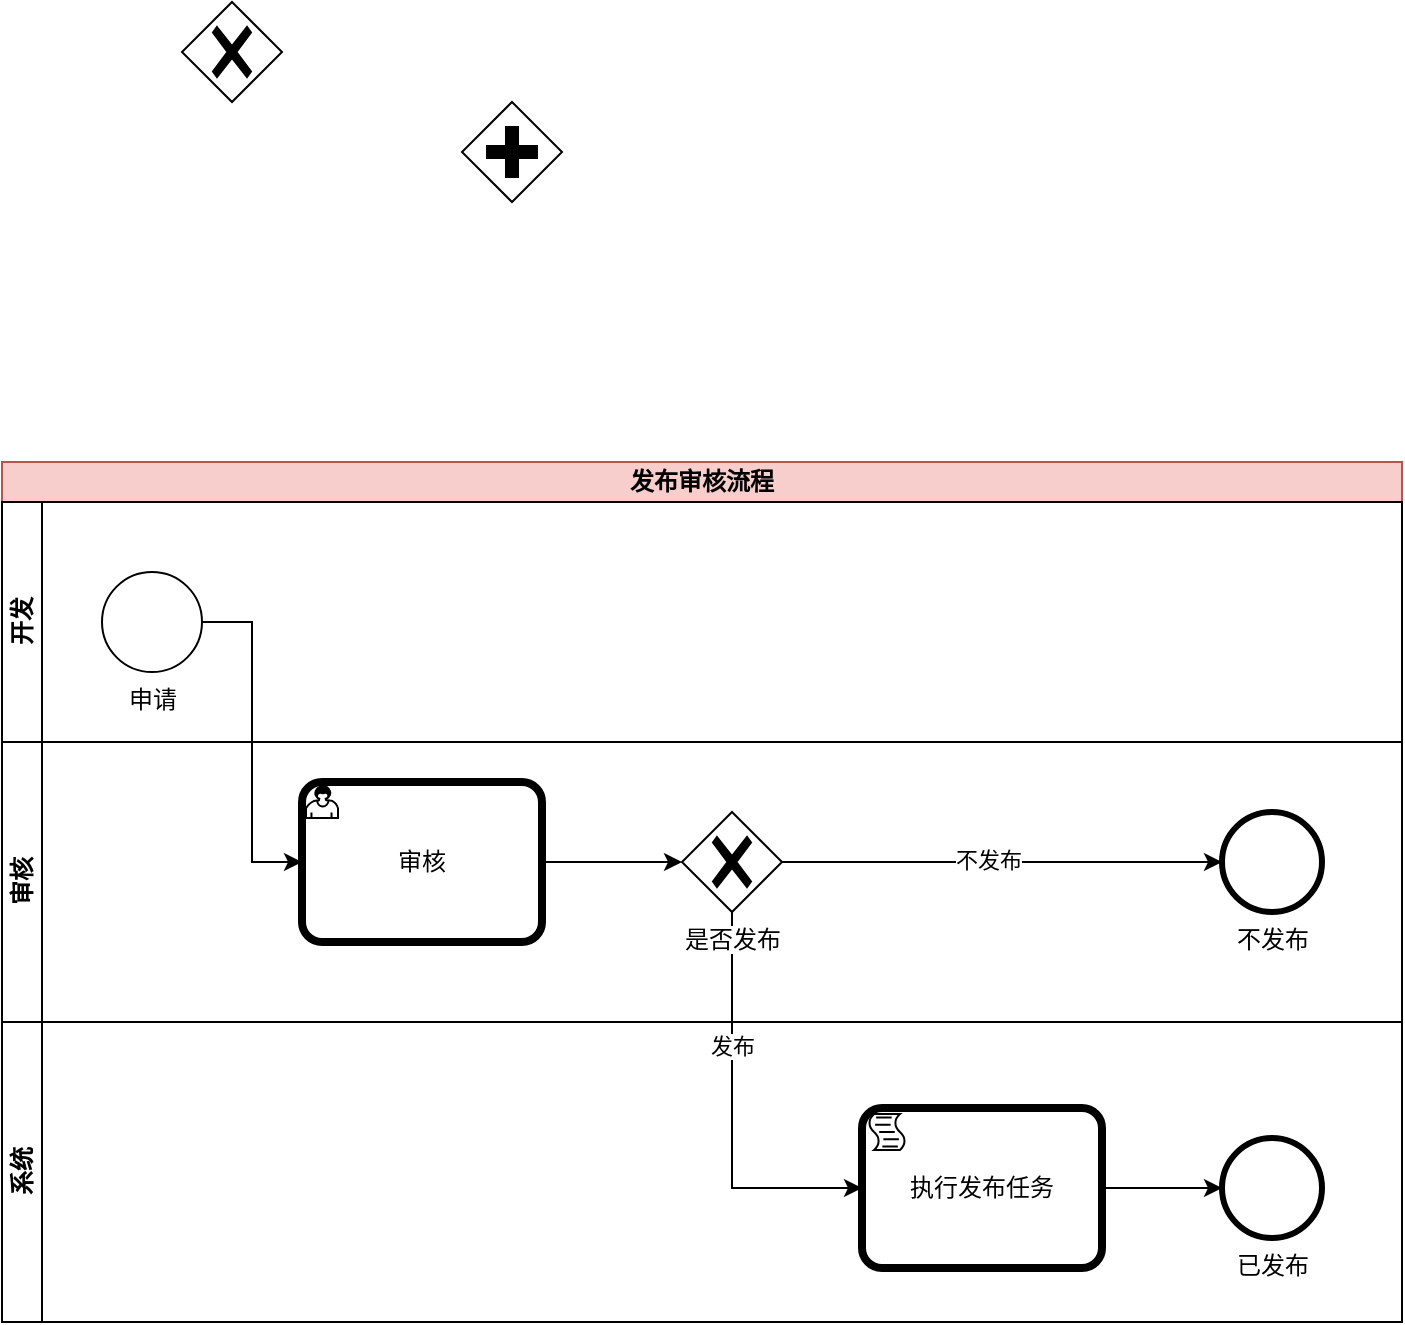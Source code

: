 <mxfile version="22.1.5" type="github">
  <diagram name="第 1 页" id="CO2z4b0sRhHU0kmGzUuY">
    <mxGraphModel dx="1026" dy="685" grid="1" gridSize="10" guides="1" tooltips="1" connect="1" arrows="1" fold="1" page="1" pageScale="1" pageWidth="827" pageHeight="1169" math="0" shadow="0">
      <root>
        <mxCell id="0" />
        <mxCell id="1" parent="0" />
        <mxCell id="aZ0RlRXLshIjCSgHKLd5-4" value="" style="points=[[0.25,0.25,0],[0.5,0,0],[0.75,0.25,0],[1,0.5,0],[0.75,0.75,0],[0.5,1,0],[0.25,0.75,0],[0,0.5,0]];shape=mxgraph.bpmn.gateway2;html=1;verticalLabelPosition=bottom;labelBackgroundColor=#ffffff;verticalAlign=top;align=center;perimeter=rhombusPerimeter;outlineConnect=0;outline=none;symbol=none;gwType=exclusive;" vertex="1" parent="1">
          <mxGeometry x="250" y="250" width="50" height="50" as="geometry" />
        </mxCell>
        <mxCell id="aZ0RlRXLshIjCSgHKLd5-5" value="" style="points=[[0.25,0.25,0],[0.5,0,0],[0.75,0.25,0],[1,0.5,0],[0.75,0.75,0],[0.5,1,0],[0.25,0.75,0],[0,0.5,0]];shape=mxgraph.bpmn.gateway2;html=1;verticalLabelPosition=bottom;labelBackgroundColor=#ffffff;verticalAlign=top;align=center;perimeter=rhombusPerimeter;outlineConnect=0;outline=none;symbol=none;gwType=parallel;" vertex="1" parent="1">
          <mxGeometry x="390" y="300" width="50" height="50" as="geometry" />
        </mxCell>
        <mxCell id="aZ0RlRXLshIjCSgHKLd5-6" value="发布审核流程" style="swimlane;html=1;childLayout=stackLayout;resizeParent=1;resizeParentMax=0;horizontal=1;startSize=20;horizontalStack=0;whiteSpace=wrap;fillStyle=auto;fillColor=#f8cecc;strokeColor=#b85450;" vertex="1" parent="1">
          <mxGeometry x="160" y="480" width="700" height="430" as="geometry">
            <mxRectangle x="160" y="480" width="70" height="30" as="alternateBounds" />
          </mxGeometry>
        </mxCell>
        <mxCell id="aZ0RlRXLshIjCSgHKLd5-7" value="开发" style="swimlane;html=1;startSize=20;horizontal=0;" vertex="1" parent="aZ0RlRXLshIjCSgHKLd5-6">
          <mxGeometry y="20" width="700" height="120" as="geometry" />
        </mxCell>
        <mxCell id="aZ0RlRXLshIjCSgHKLd5-2" value="申请" style="points=[[0.145,0.145,0],[0.5,0,0],[0.855,0.145,0],[1,0.5,0],[0.855,0.855,0],[0.5,1,0],[0.145,0.855,0],[0,0.5,0]];shape=mxgraph.bpmn.event;html=1;verticalLabelPosition=bottom;labelBackgroundColor=#ffffff;verticalAlign=top;align=center;perimeter=ellipsePerimeter;outlineConnect=0;aspect=fixed;outline=standard;symbol=general;" vertex="1" parent="aZ0RlRXLshIjCSgHKLd5-7">
          <mxGeometry x="50" y="35" width="50" height="50" as="geometry" />
        </mxCell>
        <mxCell id="aZ0RlRXLshIjCSgHKLd5-21" style="edgeStyle=orthogonalEdgeStyle;rounded=0;orthogonalLoop=1;jettySize=auto;html=1;exitX=1;exitY=0.5;exitDx=0;exitDy=0;exitPerimeter=0;entryX=0;entryY=0.5;entryDx=0;entryDy=0;entryPerimeter=0;" edge="1" parent="aZ0RlRXLshIjCSgHKLd5-6" source="aZ0RlRXLshIjCSgHKLd5-2" target="aZ0RlRXLshIjCSgHKLd5-20">
          <mxGeometry relative="1" as="geometry" />
        </mxCell>
        <mxCell id="aZ0RlRXLshIjCSgHKLd5-30" style="edgeStyle=orthogonalEdgeStyle;rounded=0;orthogonalLoop=1;jettySize=auto;html=1;exitX=0.5;exitY=1;exitDx=0;exitDy=0;exitPerimeter=0;entryX=0;entryY=0.5;entryDx=0;entryDy=0;entryPerimeter=0;" edge="1" parent="aZ0RlRXLshIjCSgHKLd5-6" source="aZ0RlRXLshIjCSgHKLd5-24" target="aZ0RlRXLshIjCSgHKLd5-29">
          <mxGeometry relative="1" as="geometry" />
        </mxCell>
        <mxCell id="aZ0RlRXLshIjCSgHKLd5-32" value="发布" style="edgeLabel;html=1;align=center;verticalAlign=middle;resizable=0;points=[];" vertex="1" connectable="0" parent="aZ0RlRXLshIjCSgHKLd5-30">
          <mxGeometry x="-0.345" relative="1" as="geometry">
            <mxPoint as="offset" />
          </mxGeometry>
        </mxCell>
        <mxCell id="aZ0RlRXLshIjCSgHKLd5-8" value="审核" style="swimlane;html=1;startSize=20;horizontal=0;" vertex="1" parent="aZ0RlRXLshIjCSgHKLd5-6">
          <mxGeometry y="140" width="700" height="140" as="geometry" />
        </mxCell>
        <mxCell id="aZ0RlRXLshIjCSgHKLd5-20" value="审核" style="points=[[0.25,0,0],[0.5,0,0],[0.75,0,0],[1,0.25,0],[1,0.5,0],[1,0.75,0],[0.75,1,0],[0.5,1,0],[0.25,1,0],[0,0.75,0],[0,0.5,0],[0,0.25,0]];shape=mxgraph.bpmn.task;whiteSpace=wrap;rectStyle=rounded;size=10;html=1;container=1;expand=0;collapsible=0;bpmnShapeType=call;taskMarker=user;" vertex="1" parent="aZ0RlRXLshIjCSgHKLd5-8">
          <mxGeometry x="150" y="20" width="120" height="80" as="geometry" />
        </mxCell>
        <mxCell id="aZ0RlRXLshIjCSgHKLd5-28" value="" style="edgeStyle=orthogonalEdgeStyle;rounded=0;orthogonalLoop=1;jettySize=auto;html=1;entryX=0;entryY=0.5;entryDx=0;entryDy=0;entryPerimeter=0;" edge="1" parent="aZ0RlRXLshIjCSgHKLd5-8" source="aZ0RlRXLshIjCSgHKLd5-24" target="aZ0RlRXLshIjCSgHKLd5-3">
          <mxGeometry relative="1" as="geometry">
            <mxPoint x="425" y="60" as="targetPoint" />
          </mxGeometry>
        </mxCell>
        <mxCell id="aZ0RlRXLshIjCSgHKLd5-31" value="不发布" style="edgeLabel;html=1;align=center;verticalAlign=middle;resizable=0;points=[];" vertex="1" connectable="0" parent="aZ0RlRXLshIjCSgHKLd5-28">
          <mxGeometry x="-0.067" y="1" relative="1" as="geometry">
            <mxPoint as="offset" />
          </mxGeometry>
        </mxCell>
        <mxCell id="aZ0RlRXLshIjCSgHKLd5-24" value="是否发布" style="points=[[0.25,0.25,0],[0.5,0,0],[0.75,0.25,0],[1,0.5,0],[0.75,0.75,0],[0.5,1,0],[0.25,0.75,0],[0,0.5,0]];shape=mxgraph.bpmn.gateway2;html=1;verticalLabelPosition=bottom;labelBackgroundColor=#ffffff;verticalAlign=top;align=center;perimeter=rhombusPerimeter;outlineConnect=0;outline=none;symbol=none;gwType=exclusive;" vertex="1" parent="aZ0RlRXLshIjCSgHKLd5-8">
          <mxGeometry x="340" y="35" width="50" height="50" as="geometry" />
        </mxCell>
        <mxCell id="aZ0RlRXLshIjCSgHKLd5-25" style="edgeStyle=orthogonalEdgeStyle;rounded=0;orthogonalLoop=1;jettySize=auto;html=1;exitX=1;exitY=0.5;exitDx=0;exitDy=0;exitPerimeter=0;entryX=0;entryY=0.5;entryDx=0;entryDy=0;entryPerimeter=0;" edge="1" parent="aZ0RlRXLshIjCSgHKLd5-8" source="aZ0RlRXLshIjCSgHKLd5-20" target="aZ0RlRXLshIjCSgHKLd5-24">
          <mxGeometry relative="1" as="geometry" />
        </mxCell>
        <mxCell id="aZ0RlRXLshIjCSgHKLd5-3" value="不发布" style="points=[[0.145,0.145,0],[0.5,0,0],[0.855,0.145,0],[1,0.5,0],[0.855,0.855,0],[0.5,1,0],[0.145,0.855,0],[0,0.5,0]];shape=mxgraph.bpmn.event;html=1;verticalLabelPosition=bottom;labelBackgroundColor=#ffffff;verticalAlign=top;align=center;perimeter=ellipsePerimeter;outlineConnect=0;aspect=fixed;outline=end;symbol=terminate2;" vertex="1" parent="aZ0RlRXLshIjCSgHKLd5-8">
          <mxGeometry x="610" y="35" width="50" height="50" as="geometry" />
        </mxCell>
        <mxCell id="aZ0RlRXLshIjCSgHKLd5-22" value="系统" style="swimlane;html=1;startSize=20;horizontal=0;" vertex="1" parent="aZ0RlRXLshIjCSgHKLd5-6">
          <mxGeometry y="280" width="700" height="150" as="geometry" />
        </mxCell>
        <mxCell id="aZ0RlRXLshIjCSgHKLd5-29" value="执行发布任务" style="points=[[0.25,0,0],[0.5,0,0],[0.75,0,0],[1,0.25,0],[1,0.5,0],[1,0.75,0],[0.75,1,0],[0.5,1,0],[0.25,1,0],[0,0.75,0],[0,0.5,0],[0,0.25,0]];shape=mxgraph.bpmn.task;whiteSpace=wrap;rectStyle=rounded;size=10;html=1;container=1;expand=0;collapsible=0;bpmnShapeType=call;taskMarker=script;" vertex="1" parent="aZ0RlRXLshIjCSgHKLd5-22">
          <mxGeometry x="430" y="43" width="120" height="80" as="geometry" />
        </mxCell>
        <mxCell id="aZ0RlRXLshIjCSgHKLd5-33" value="已发布" style="points=[[0.145,0.145,0],[0.5,0,0],[0.855,0.145,0],[1,0.5,0],[0.855,0.855,0],[0.5,1,0],[0.145,0.855,0],[0,0.5,0]];shape=mxgraph.bpmn.event;html=1;verticalLabelPosition=bottom;labelBackgroundColor=#ffffff;verticalAlign=top;align=center;perimeter=ellipsePerimeter;outlineConnect=0;aspect=fixed;outline=end;symbol=terminate2;" vertex="1" parent="aZ0RlRXLshIjCSgHKLd5-22">
          <mxGeometry x="610" y="58" width="50" height="50" as="geometry" />
        </mxCell>
        <mxCell id="aZ0RlRXLshIjCSgHKLd5-36" style="edgeStyle=orthogonalEdgeStyle;rounded=0;orthogonalLoop=1;jettySize=auto;html=1;exitX=1;exitY=0.5;exitDx=0;exitDy=0;exitPerimeter=0;entryX=0;entryY=0.5;entryDx=0;entryDy=0;entryPerimeter=0;" edge="1" parent="aZ0RlRXLshIjCSgHKLd5-22" source="aZ0RlRXLshIjCSgHKLd5-29" target="aZ0RlRXLshIjCSgHKLd5-33">
          <mxGeometry relative="1" as="geometry" />
        </mxCell>
      </root>
    </mxGraphModel>
  </diagram>
</mxfile>
